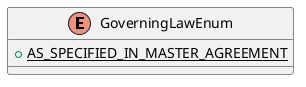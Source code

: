 @startuml

    enum GoverningLawEnum [[GoverningLawEnum.html]] {
        {static} +AS_SPECIFIED_IN_MASTER_AGREEMENT
    }

@enduml
